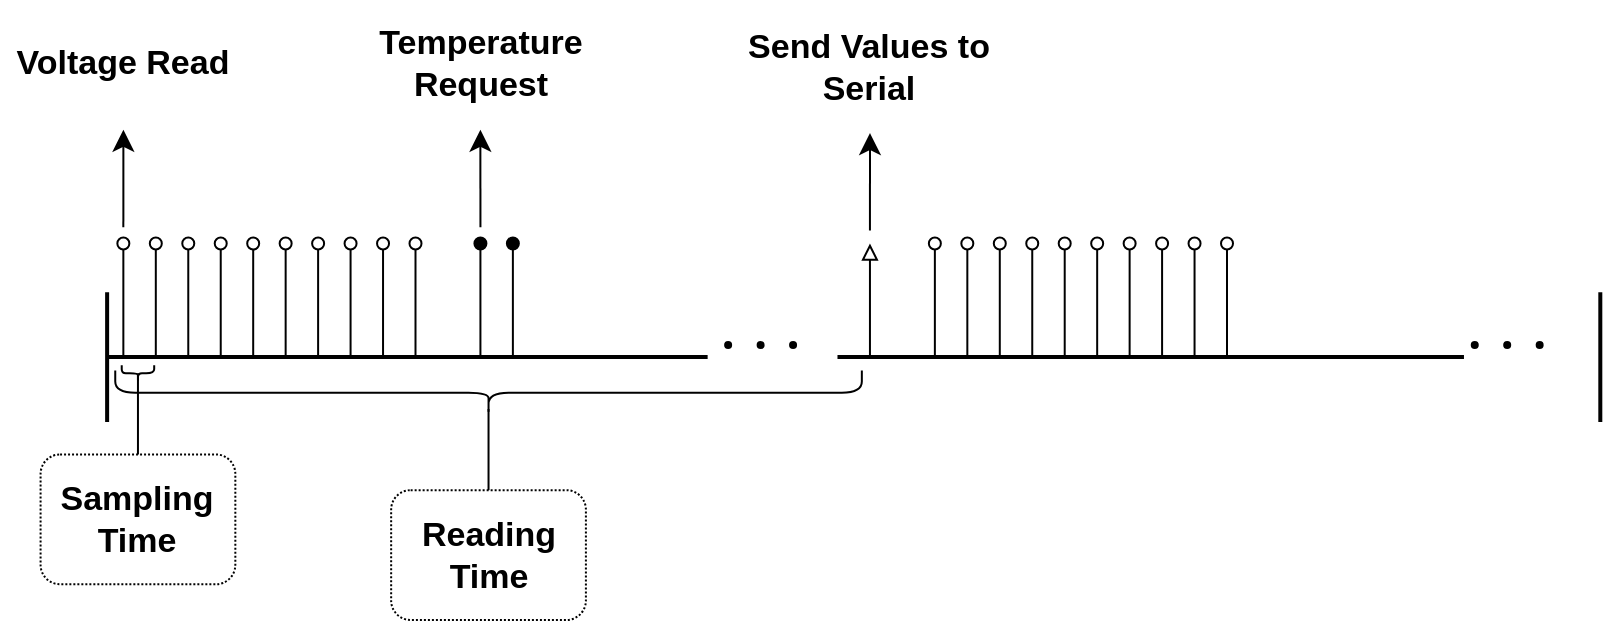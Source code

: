 <mxfile version="24.8.6">
  <diagram name="Página-1" id="GUrDuutOqLoMvuZwz9a1">
    <mxGraphModel dx="1195" dy="622" grid="1" gridSize="10" guides="1" tooltips="1" connect="1" arrows="1" fold="1" page="1" pageScale="1" pageWidth="827" pageHeight="1169" math="0" shadow="0">
      <root>
        <mxCell id="0" />
        <mxCell id="1" parent="0" />
        <mxCell id="ai9MgEBuzhq0wdES0TkW-4" value="" style="line;strokeWidth=2;direction=south;html=1;" vertex="1" parent="1">
          <mxGeometry x="57.445" y="376.073" width="16.23" height="64.921" as="geometry" />
        </mxCell>
        <mxCell id="ai9MgEBuzhq0wdES0TkW-13" value="" style="line;strokeWidth=2;html=1;" vertex="1" parent="1">
          <mxGeometry x="65.56" y="400.419" width="300.261" height="16.23" as="geometry" />
        </mxCell>
        <mxCell id="ai9MgEBuzhq0wdES0TkW-25" value="" style="endArrow=oval;html=1;rounded=0;endFill=0;" edge="1" parent="1">
          <mxGeometry width="50" height="50" relative="1" as="geometry">
            <mxPoint x="73.675" y="408.534" as="sourcePoint" />
            <mxPoint x="73.675" y="351.728" as="targetPoint" />
          </mxGeometry>
        </mxCell>
        <mxCell id="ai9MgEBuzhq0wdES0TkW-26" value="" style="endArrow=oval;html=1;rounded=0;endFill=0;" edge="1" parent="1">
          <mxGeometry width="50" height="50" relative="1" as="geometry">
            <mxPoint x="89.906" y="408.534" as="sourcePoint" />
            <mxPoint x="89.906" y="351.728" as="targetPoint" />
          </mxGeometry>
        </mxCell>
        <mxCell id="ai9MgEBuzhq0wdES0TkW-27" value="" style="endArrow=oval;html=1;rounded=0;endFill=0;" edge="1" parent="1">
          <mxGeometry width="50" height="50" relative="1" as="geometry">
            <mxPoint x="106.136" y="408.534" as="sourcePoint" />
            <mxPoint x="106.136" y="351.728" as="targetPoint" />
          </mxGeometry>
        </mxCell>
        <mxCell id="ai9MgEBuzhq0wdES0TkW-28" value="" style="endArrow=oval;html=1;rounded=0;endFill=0;" edge="1" parent="1">
          <mxGeometry width="50" height="50" relative="1" as="geometry">
            <mxPoint x="122.366" y="408.534" as="sourcePoint" />
            <mxPoint x="122.366" y="351.728" as="targetPoint" />
          </mxGeometry>
        </mxCell>
        <mxCell id="ai9MgEBuzhq0wdES0TkW-29" value="" style="endArrow=oval;html=1;rounded=0;endFill=0;" edge="1" parent="1">
          <mxGeometry width="50" height="50" relative="1" as="geometry">
            <mxPoint x="138.597" y="408.534" as="sourcePoint" />
            <mxPoint x="138.597" y="351.728" as="targetPoint" />
          </mxGeometry>
        </mxCell>
        <mxCell id="ai9MgEBuzhq0wdES0TkW-30" value="" style="endArrow=oval;html=1;rounded=0;endFill=0;" edge="1" parent="1">
          <mxGeometry width="50" height="50" relative="1" as="geometry">
            <mxPoint x="154.827" y="408.534" as="sourcePoint" />
            <mxPoint x="154.827" y="351.728" as="targetPoint" />
          </mxGeometry>
        </mxCell>
        <mxCell id="ai9MgEBuzhq0wdES0TkW-34" value="" style="endArrow=oval;html=1;rounded=0;endFill=0;" edge="1" parent="1">
          <mxGeometry width="50" height="50" relative="1" as="geometry">
            <mxPoint x="171.057" y="408.534" as="sourcePoint" />
            <mxPoint x="171.057" y="351.728" as="targetPoint" />
          </mxGeometry>
        </mxCell>
        <mxCell id="ai9MgEBuzhq0wdES0TkW-35" value="" style="endArrow=oval;html=1;rounded=0;endFill=0;" edge="1" parent="1">
          <mxGeometry width="50" height="50" relative="1" as="geometry">
            <mxPoint x="187.287" y="408.534" as="sourcePoint" />
            <mxPoint x="187.287" y="351.728" as="targetPoint" />
          </mxGeometry>
        </mxCell>
        <mxCell id="ai9MgEBuzhq0wdES0TkW-36" value="" style="endArrow=oval;html=1;rounded=0;endFill=0;" edge="1" parent="1">
          <mxGeometry width="50" height="50" relative="1" as="geometry">
            <mxPoint x="203.518" y="408.534" as="sourcePoint" />
            <mxPoint x="203.518" y="351.728" as="targetPoint" />
          </mxGeometry>
        </mxCell>
        <mxCell id="ai9MgEBuzhq0wdES0TkW-38" value="" style="endArrow=oval;html=1;rounded=0;endFill=0;" edge="1" parent="1">
          <mxGeometry width="50" height="50" relative="1" as="geometry">
            <mxPoint x="219.748" y="408.534" as="sourcePoint" />
            <mxPoint x="219.748" y="351.728" as="targetPoint" />
          </mxGeometry>
        </mxCell>
        <mxCell id="ai9MgEBuzhq0wdES0TkW-42" value="" style="shape=waypoint;sketch=0;fillStyle=solid;size=6;pointerEvents=1;points=[];fillColor=none;resizable=0;rotatable=0;perimeter=centerPerimeter;snapToPoint=1;strokeWidth=0;" vertex="1" parent="1">
          <mxGeometry x="365.821" y="392.304" width="20" height="20" as="geometry" />
        </mxCell>
        <mxCell id="ai9MgEBuzhq0wdES0TkW-43" value="" style="shape=waypoint;sketch=0;fillStyle=solid;size=6;pointerEvents=1;points=[];fillColor=none;resizable=0;rotatable=0;perimeter=centerPerimeter;snapToPoint=1;strokeWidth=0;" vertex="1" parent="1">
          <mxGeometry x="382.051" y="392.304" width="20" height="20" as="geometry" />
        </mxCell>
        <mxCell id="ai9MgEBuzhq0wdES0TkW-44" value="" style="shape=waypoint;sketch=0;fillStyle=solid;size=6;pointerEvents=1;points=[];fillColor=none;resizable=0;rotatable=0;perimeter=centerPerimeter;snapToPoint=1;strokeWidth=0;" vertex="1" parent="1">
          <mxGeometry x="398.282" y="392.304" width="20" height="20" as="geometry" />
        </mxCell>
        <mxCell id="ai9MgEBuzhq0wdES0TkW-63" value="" style="line;strokeWidth=2;html=1;" vertex="1" parent="1">
          <mxGeometry x="430.742" y="400.419" width="313.245" height="16.23" as="geometry" />
        </mxCell>
        <mxCell id="ai9MgEBuzhq0wdES0TkW-64" value="" style="endArrow=oval;html=1;rounded=0;endFill=0;" edge="1" parent="1">
          <mxGeometry width="50" height="50" relative="1" as="geometry">
            <mxPoint x="479.433" y="408.534" as="sourcePoint" />
            <mxPoint x="479.433" y="351.728" as="targetPoint" />
          </mxGeometry>
        </mxCell>
        <mxCell id="ai9MgEBuzhq0wdES0TkW-65" value="" style="endArrow=oval;html=1;rounded=0;endFill=0;" edge="1" parent="1">
          <mxGeometry width="50" height="50" relative="1" as="geometry">
            <mxPoint x="495.664" y="408.534" as="sourcePoint" />
            <mxPoint x="495.664" y="351.728" as="targetPoint" />
          </mxGeometry>
        </mxCell>
        <mxCell id="ai9MgEBuzhq0wdES0TkW-66" value="" style="endArrow=oval;html=1;rounded=0;endFill=0;" edge="1" parent="1">
          <mxGeometry width="50" height="50" relative="1" as="geometry">
            <mxPoint x="511.894" y="408.534" as="sourcePoint" />
            <mxPoint x="511.894" y="351.728" as="targetPoint" />
          </mxGeometry>
        </mxCell>
        <mxCell id="ai9MgEBuzhq0wdES0TkW-67" value="" style="endArrow=oval;html=1;rounded=0;endFill=0;" edge="1" parent="1">
          <mxGeometry width="50" height="50" relative="1" as="geometry">
            <mxPoint x="528.124" y="408.534" as="sourcePoint" />
            <mxPoint x="528.124" y="351.728" as="targetPoint" />
          </mxGeometry>
        </mxCell>
        <mxCell id="ai9MgEBuzhq0wdES0TkW-68" value="" style="endArrow=oval;html=1;rounded=0;endFill=0;" edge="1" parent="1">
          <mxGeometry width="50" height="50" relative="1" as="geometry">
            <mxPoint x="544.355" y="408.534" as="sourcePoint" />
            <mxPoint x="544.355" y="351.728" as="targetPoint" />
          </mxGeometry>
        </mxCell>
        <mxCell id="ai9MgEBuzhq0wdES0TkW-69" value="" style="endArrow=oval;html=1;rounded=0;endFill=0;" edge="1" parent="1">
          <mxGeometry width="50" height="50" relative="1" as="geometry">
            <mxPoint x="560.585" y="408.534" as="sourcePoint" />
            <mxPoint x="560.585" y="351.728" as="targetPoint" />
          </mxGeometry>
        </mxCell>
        <mxCell id="ai9MgEBuzhq0wdES0TkW-70" value="" style="endArrow=oval;html=1;rounded=0;endFill=0;" edge="1" parent="1">
          <mxGeometry width="50" height="50" relative="1" as="geometry">
            <mxPoint x="576.815" y="408.534" as="sourcePoint" />
            <mxPoint x="576.815" y="351.728" as="targetPoint" />
          </mxGeometry>
        </mxCell>
        <mxCell id="ai9MgEBuzhq0wdES0TkW-71" value="" style="endArrow=oval;html=1;rounded=0;endFill=0;" edge="1" parent="1">
          <mxGeometry width="50" height="50" relative="1" as="geometry">
            <mxPoint x="593.046" y="408.534" as="sourcePoint" />
            <mxPoint x="593.046" y="351.728" as="targetPoint" />
          </mxGeometry>
        </mxCell>
        <mxCell id="ai9MgEBuzhq0wdES0TkW-72" value="" style="endArrow=oval;html=1;rounded=0;endFill=0;" edge="1" parent="1">
          <mxGeometry width="50" height="50" relative="1" as="geometry">
            <mxPoint x="609.276" y="408.534" as="sourcePoint" />
            <mxPoint x="609.276" y="351.728" as="targetPoint" />
          </mxGeometry>
        </mxCell>
        <mxCell id="ai9MgEBuzhq0wdES0TkW-73" value="" style="endArrow=oval;html=1;rounded=0;endFill=0;" edge="1" parent="1">
          <mxGeometry width="50" height="50" relative="1" as="geometry">
            <mxPoint x="625.506" y="408.534" as="sourcePoint" />
            <mxPoint x="625.506" y="351.728" as="targetPoint" />
          </mxGeometry>
        </mxCell>
        <mxCell id="ai9MgEBuzhq0wdES0TkW-74" value="" style="shape=waypoint;sketch=0;fillStyle=solid;size=6;pointerEvents=1;points=[];fillColor=none;resizable=0;rotatable=0;perimeter=centerPerimeter;snapToPoint=1;strokeWidth=0;" vertex="1" parent="1">
          <mxGeometry x="739.118" y="392.304" width="20" height="20" as="geometry" />
        </mxCell>
        <mxCell id="ai9MgEBuzhq0wdES0TkW-75" value="" style="shape=waypoint;sketch=0;fillStyle=solid;size=6;pointerEvents=1;points=[];fillColor=none;resizable=0;rotatable=0;perimeter=centerPerimeter;snapToPoint=1;strokeWidth=0;" vertex="1" parent="1">
          <mxGeometry x="755.349" y="392.304" width="20" height="20" as="geometry" />
        </mxCell>
        <mxCell id="ai9MgEBuzhq0wdES0TkW-76" value="" style="shape=waypoint;sketch=0;fillStyle=solid;size=6;pointerEvents=1;points=[];fillColor=none;resizable=0;rotatable=0;perimeter=centerPerimeter;snapToPoint=1;strokeWidth=0;" vertex="1" parent="1">
          <mxGeometry x="771.579" y="392.304" width="20" height="20" as="geometry" />
        </mxCell>
        <mxCell id="ai9MgEBuzhq0wdES0TkW-77" value="" style="line;strokeWidth=2;direction=south;html=1;" vertex="1" parent="1">
          <mxGeometry x="804.04" y="376.073" width="16.23" height="64.921" as="geometry" />
        </mxCell>
        <mxCell id="ai9MgEBuzhq0wdES0TkW-78" value="Sampling Time" style="text;html=1;align=center;verticalAlign=middle;whiteSpace=wrap;rounded=1;fontStyle=1;fillColor=none;gradientColor=none;strokeColor=default;dashed=1;dashPattern=1 1;perimeterSpacing=0;glass=0;shadow=0;fontSize=17;" vertex="1" parent="1">
          <mxGeometry x="32.288" y="457.225" width="97.382" height="64.921" as="geometry" />
        </mxCell>
        <mxCell id="ai9MgEBuzhq0wdES0TkW-79" value="" style="shape=curlyBracket;whiteSpace=wrap;html=1;rounded=1;flipH=1;labelPosition=right;verticalLabelPosition=middle;align=left;verticalAlign=middle;rotation=90;" vertex="1" parent="1">
          <mxGeometry x="76.921" y="408.534" width="8.115" height="16.23" as="geometry" />
        </mxCell>
        <mxCell id="ai9MgEBuzhq0wdES0TkW-80" value="" style="line;strokeWidth=1;direction=south;html=1;" vertex="1" parent="1">
          <mxGeometry x="72.864" y="416.649" width="16.23" height="40.576" as="geometry" />
        </mxCell>
        <mxCell id="ai9MgEBuzhq0wdES0TkW-81" value="" style="edgeStyle=segmentEdgeStyle;endArrow=classic;html=1;curved=0;rounded=0;endSize=8;startSize=8;" edge="1" parent="1">
          <mxGeometry width="50" height="50" relative="1" as="geometry">
            <mxPoint x="73.675" y="343.613" as="sourcePoint" />
            <mxPoint x="73.675" y="294.921" as="targetPoint" />
            <Array as="points">
              <mxPoint x="73.675" y="294.921" />
              <mxPoint x="73.675" y="294.921" />
            </Array>
          </mxGeometry>
        </mxCell>
        <mxCell id="ai9MgEBuzhq0wdES0TkW-82" value="Voltage Read" style="text;strokeColor=none;fillColor=none;html=1;fontSize=17;fontStyle=1;verticalAlign=middle;align=center;whiteSpace=wrap;" vertex="1" parent="1">
          <mxGeometry x="12" y="230" width="122.539" height="64.921" as="geometry" />
        </mxCell>
        <mxCell id="ai9MgEBuzhq0wdES0TkW-83" value="" style="endArrow=oval;html=1;rounded=0;endFill=1;" edge="1" parent="1">
          <mxGeometry width="50" height="50" relative="1" as="geometry">
            <mxPoint x="252.209" y="408.534" as="sourcePoint" />
            <mxPoint x="252.209" y="351.728" as="targetPoint" />
          </mxGeometry>
        </mxCell>
        <mxCell id="ai9MgEBuzhq0wdES0TkW-84" value="" style="endArrow=oval;html=1;rounded=0;endFill=1;" edge="1" parent="1">
          <mxGeometry width="50" height="50" relative="1" as="geometry">
            <mxPoint x="268.439" y="408.534" as="sourcePoint" />
            <mxPoint x="268.439" y="351.728" as="targetPoint" />
          </mxGeometry>
        </mxCell>
        <mxCell id="ai9MgEBuzhq0wdES0TkW-85" value="" style="edgeStyle=segmentEdgeStyle;endArrow=classic;html=1;curved=0;rounded=0;endSize=8;startSize=8;" edge="1" parent="1">
          <mxGeometry width="50" height="50" relative="1" as="geometry">
            <mxPoint x="252.209" y="343.613" as="sourcePoint" />
            <mxPoint x="252.209" y="294.921" as="targetPoint" />
            <Array as="points">
              <mxPoint x="252.209" y="294.921" />
              <mxPoint x="252.209" y="294.921" />
            </Array>
          </mxGeometry>
        </mxCell>
        <mxCell id="ai9MgEBuzhq0wdES0TkW-86" value="Temperature Request" style="text;strokeColor=none;fillColor=none;html=1;fontSize=17;fontStyle=1;verticalAlign=middle;align=center;horizontal=1;whiteSpace=wrap;" vertex="1" parent="1">
          <mxGeometry x="190.534" y="230" width="122.539" height="64.921" as="geometry" />
        </mxCell>
        <mxCell id="ai9MgEBuzhq0wdES0TkW-89" value="Reading Time" style="text;html=1;align=center;verticalAlign=middle;whiteSpace=wrap;rounded=1;fontStyle=1;fillColor=none;gradientColor=none;strokeColor=default;dashed=1;dashPattern=1 1;perimeterSpacing=0;glass=0;shadow=0;fontSize=17;" vertex="1" parent="1">
          <mxGeometry x="207.575" y="475.079" width="97.382" height="64.921" as="geometry" />
        </mxCell>
        <mxCell id="ai9MgEBuzhq0wdES0TkW-90" value="" style="shape=curlyBracket;whiteSpace=wrap;html=1;rounded=1;flipH=1;labelPosition=right;verticalLabelPosition=middle;align=left;verticalAlign=middle;rotation=90;" vertex="1" parent="1">
          <mxGeometry x="245.116" y="239.738" width="22.317" height="373.298" as="geometry" />
        </mxCell>
        <mxCell id="ai9MgEBuzhq0wdES0TkW-91" value="" style="line;strokeWidth=1;direction=south;html=1;" vertex="1" parent="1">
          <mxGeometry x="248.151" y="434.503" width="16.23" height="40.576" as="geometry" />
        </mxCell>
        <mxCell id="ai9MgEBuzhq0wdES0TkW-92" value="" style="endArrow=block;html=1;rounded=0;endFill=0;" edge="1" parent="1">
          <mxGeometry width="50" height="50" relative="1" as="geometry">
            <mxPoint x="446.973" y="408.534" as="sourcePoint" />
            <mxPoint x="446.973" y="351.728" as="targetPoint" />
          </mxGeometry>
        </mxCell>
        <mxCell id="ai9MgEBuzhq0wdES0TkW-93" value="" style="edgeStyle=segmentEdgeStyle;endArrow=classic;html=1;curved=0;rounded=0;endSize=8;startSize=8;" edge="1" parent="1">
          <mxGeometry width="50" height="50" relative="1" as="geometry">
            <mxPoint x="446.973" y="345.236" as="sourcePoint" />
            <mxPoint x="446.973" y="296.545" as="targetPoint" />
            <Array as="points">
              <mxPoint x="446.973" y="296.545" />
              <mxPoint x="446.973" y="296.545" />
            </Array>
          </mxGeometry>
        </mxCell>
        <mxCell id="ai9MgEBuzhq0wdES0TkW-94" value="Send Values to Serial" style="text;strokeColor=none;fillColor=none;html=1;fontSize=17;fontStyle=1;verticalAlign=middle;align=center;whiteSpace=wrap;" vertex="1" parent="1">
          <mxGeometry x="385.297" y="231.623" width="122.539" height="64.921" as="geometry" />
        </mxCell>
      </root>
    </mxGraphModel>
  </diagram>
</mxfile>
